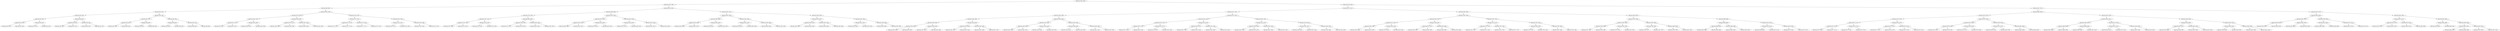 digraph G{
1177989247 [label="Node{data=[3392, 3392]}"]
1177989247 -> 1488144622
1488144622 [label="Node{data=[2788, 2788]}"]
1488144622 -> 1251611622
1251611622 [label="Node{data=[969, 969]}"]
1251611622 -> 481511671
481511671 [label="Node{data=[953, 953]}"]
481511671 -> 1869985366
1869985366 [label="Node{data=[924, 924]}"]
1869985366 -> 759396206
759396206 [label="Node{data=[920, 920]}"]
759396206 -> 937182211
937182211 [label="Node{data=[918, 918]}"]
937182211 -> 833505023
833505023 [label="Node{data=[913, 913]}"]
937182211 -> 1940623770
1940623770 [label="Node{data=[919, 919]}"]
759396206 -> 1172660358
1172660358 [label="Node{data=[922, 922]}"]
1172660358 -> 281860197
281860197 [label="Node{data=[921, 921]}"]
1172660358 -> 1402404157
1402404157 [label="Node{data=[923, 923]}"]
1869985366 -> 2090762644
2090762644 [label="Node{data=[928, 928]}"]
2090762644 -> 311504849
311504849 [label="Node{data=[926, 926]}"]
311504849 -> 1692979734
1692979734 [label="Node{data=[925, 925]}"]
311504849 -> 15971491
15971491 [label="Node{data=[927, 927]}"]
2090762644 -> 141100808
141100808 [label="Node{data=[930, 930]}"]
141100808 -> 320687731
320687731 [label="Node{data=[929, 929]}"]
141100808 -> 826754660
826754660 [label="Node{data=[931, 931]}"]
481511671 -> 747416131
747416131 [label="Node{data=[961, 961]}"]
747416131 -> 1822275997
1822275997 [label="Node{data=[957, 957]}"]
1822275997 -> 361368747
361368747 [label="Node{data=[955, 955]}"]
361368747 -> 510991384
510991384 [label="Node{data=[954, 954]}"]
361368747 -> 1474454311
1474454311 [label="Node{data=[956, 956]}"]
1822275997 -> 1446148375
1446148375 [label="Node{data=[959, 959]}"]
1446148375 -> 328779822
328779822 [label="Node{data=[958, 958]}"]
1446148375 -> 624657305
624657305 [label="Node{data=[960, 960]}"]
747416131 -> 1627662146
1627662146 [label="Node{data=[965, 965]}"]
1627662146 -> 607846580
607846580 [label="Node{data=[963, 963]}"]
607846580 -> 1899455909
1899455909 [label="Node{data=[962, 962]}"]
607846580 -> 149493585
149493585 [label="Node{data=[964, 964]}"]
1627662146 -> 1209474873
1209474873 [label="Node{data=[967, 967]}"]
1209474873 -> 886413359
886413359 [label="Node{data=[966, 966]}"]
1209474873 -> 2122697053
2122697053 [label="Node{data=[968, 968]}"]
1251611622 -> 1050020419
1050020419 [label="Node{data=[2603, 2603]}"]
1050020419 -> 1309160575
1309160575 [label="Node{data=[2595, 2595]}"]
1309160575 -> 1451542897
1451542897 [label="Node{data=[1832, 1832]}"]
1451542897 -> 102448605
102448605 [label="Node{data=[971, 971]}"]
102448605 -> 139590479
139590479 [label="Node{data=[970, 970]}"]
102448605 -> 133537270
133537270 [label="Node{data=[972, 972]}"]
1451542897 -> 2009731896
2009731896 [label="Node{data=[2593, 2593]}"]
2009731896 -> 677391817
677391817 [label="Node{data=[2592, 2592]}"]
2009731896 -> 795619337
795619337 [label="Node{data=[2594, 2594]}"]
1309160575 -> 81592895
81592895 [label="Node{data=[2599, 2599]}"]
81592895 -> 589926991
589926991 [label="Node{data=[2597, 2597]}"]
589926991 -> 177143174
177143174 [label="Node{data=[2596, 2596]}"]
589926991 -> 1143765158
1143765158 [label="Node{data=[2598, 2598]}"]
81592895 -> 680285926
680285926 [label="Node{data=[2601, 2601]}"]
680285926 -> 1196954194
1196954194 [label="Node{data=[2600, 2600]}"]
680285926 -> 986162674
986162674 [label="Node{data=[2602, 2602]}"]
1050020419 -> 495518532
495518532 [label="Node{data=[2780, 2780]}"]
495518532 -> 1467501941
1467501941 [label="Node{data=[2776, 2776]}"]
1467501941 -> 1354043210
1354043210 [label="Node{data=[2774, 2774]}"]
1354043210 -> 1465571483
1465571483 [label="Node{data=[2773, 2773]}"]
1354043210 -> 35414551
35414551 [label="Node{data=[2775, 2775]}"]
1467501941 -> 396002500
396002500 [label="Node{data=[2778, 2778]}"]
396002500 -> 1873614370
1873614370 [label="Node{data=[2777, 2777]}"]
396002500 -> 1857197388
1857197388 [label="Node{data=[2779, 2779]}"]
495518532 -> 266292823
266292823 [label="Node{data=[2784, 2784]}"]
266292823 -> 1285576652
1285576652 [label="Node{data=[2782, 2782]}"]
1285576652 -> 1262179452
1262179452 [label="Node{data=[2781, 2781]}"]
1285576652 -> 836350114
836350114 [label="Node{data=[2783, 2783]}"]
266292823 -> 1149369656
1149369656 [label="Node{data=[2786, 2786]}"]
1149369656 -> 173136979
173136979 [label="Node{data=[2785, 2785]}"]
1149369656 -> 458809809
458809809 [label="Node{data=[2787, 2787]}"]
1488144622 -> 1735925432
1735925432 [label="Node{data=[2824, 2824]}"]
1735925432 -> 744179538
744179538 [label="Node{data=[2808, 2808]}"]
744179538 -> 686601678
686601678 [label="Node{data=[2796, 2796]}"]
686601678 -> 1952878443
1952878443 [label="Node{data=[2792, 2792]}"]
1952878443 -> 1397539457
1397539457 [label="Node{data=[2790, 2790]}"]
1397539457 -> 635141741
635141741 [label="Node{data=[2789, 2789]}"]
1397539457 -> 1758784989
1758784989 [label="Node{data=[2791, 2791]}"]
1952878443 -> 671693435
671693435 [label="Node{data=[2794, 2794]}"]
671693435 -> 493137201
493137201 [label="Node{data=[2793, 2793]}"]
671693435 -> 1664258278
1664258278 [label="Node{data=[2795, 2795]}"]
686601678 -> 751248216
751248216 [label="Node{data=[2800, 2800]}"]
751248216 -> 1299979865
1299979865 [label="Node{data=[2798, 2798]}"]
1299979865 -> 1967734754
1967734754 [label="Node{data=[2797, 2797]}"]
1299979865 -> 34284557
34284557 [label="Node{data=[2799, 2799]}"]
751248216 -> 398658295
398658295 [label="Node{data=[2802, 2802]}"]
398658295 -> 987775104
987775104 [label="Node{data=[2801, 2801]}"]
398658295 -> 107666961
107666961 [label="Node{data=[2807, 2807]}"]
744179538 -> 1570421149
1570421149 [label="Node{data=[2816, 2816]}"]
1570421149 -> 1384219755
1384219755 [label="Node{data=[2812, 2812]}"]
1384219755 -> 1784490747
1784490747 [label="Node{data=[2810, 2810]}"]
1784490747 -> 983034871
983034871 [label="Node{data=[2809, 2809]}"]
1784490747 -> 852093801
852093801 [label="Node{data=[2811, 2811]}"]
1384219755 -> 1815450503
1815450503 [label="Node{data=[2814, 2814]}"]
1815450503 -> 1874617864
1874617864 [label="Node{data=[2813, 2813]}"]
1815450503 -> 1794236507
1794236507 [label="Node{data=[2815, 2815]}"]
1570421149 -> 387898575
387898575 [label="Node{data=[2820, 2820]}"]
387898575 -> 1467472896
1467472896 [label="Node{data=[2818, 2818]}"]
1467472896 -> 1542941888
1542941888 [label="Node{data=[2817, 2817]}"]
1467472896 -> 1054981341
1054981341 [label="Node{data=[2819, 2819]}"]
387898575 -> 1610147690
1610147690 [label="Node{data=[2822, 2822]}"]
1610147690 -> 906409801
906409801 [label="Node{data=[2821, 2821]}"]
1610147690 -> 1459051557
1459051557 [label="Node{data=[2823, 2823]}"]
1735925432 -> 1707283826
1707283826 [label="Node{data=[2941, 2941]}"]
1707283826 -> 2098756887
2098756887 [label="Node{data=[2832, 2832]}"]
2098756887 -> 2116493570
2116493570 [label="Node{data=[2828, 2828]}"]
2116493570 -> 308104343
308104343 [label="Node{data=[2826, 2826]}"]
308104343 -> 1875419947
1875419947 [label="Node{data=[2825, 2825]}"]
308104343 -> 1359383296
1359383296 [label="Node{data=[2827, 2827]}"]
2116493570 -> 376344339
376344339 [label="Node{data=[2830, 2830]}"]
376344339 -> 1856983229
1856983229 [label="Node{data=[2829, 2829]}"]
376344339 -> 1154774968
1154774968 [label="Node{data=[2831, 2831]}"]
2098756887 -> 560970409
560970409 [label="Node{data=[2909, 2909]}"]
560970409 -> 1134280576
1134280576 [label="Node{data=[2873, 2873]}"]
1134280576 -> 1470445046
1470445046 [label="Node{data=[2853, 2853]}"]
1134280576 -> 816574733
816574733 [label="Node{data=[2895, 2895]}"]
560970409 -> 1817030467
1817030467 [label="Node{data=[2939, 2939]}"]
1817030467 -> 1916037877
1916037877 [label="Node{data=[2938, 2938]}"]
1817030467 -> 213973952
213973952 [label="Node{data=[2940, 2940]}"]
1707283826 -> 1661747404
1661747404 [label="Node{data=[2949, 2949]}"]
1661747404 -> 1656413273
1656413273 [label="Node{data=[2945, 2945]}"]
1656413273 -> 864579897
864579897 [label="Node{data=[2943, 2943]}"]
864579897 -> 949850739
949850739 [label="Node{data=[2942, 2942]}"]
864579897 -> 957792140
957792140 [label="Node{data=[2944, 2944]}"]
1656413273 -> 234546403
234546403 [label="Node{data=[2947, 2947]}"]
234546403 -> 2106285532
2106285532 [label="Node{data=[2946, 2946]}"]
234546403 -> 693196308
693196308 [label="Node{data=[2948, 2948]}"]
1661747404 -> 632780397
632780397 [label="Node{data=[2953, 2953]}"]
632780397 -> 2142258116
2142258116 [label="Node{data=[2951, 2951]}"]
2142258116 -> 1492292691
1492292691 [label="Node{data=[2950, 2950]}"]
2142258116 -> 2066778287
2066778287 [label="Node{data=[2952, 2952]}"]
632780397 -> 1697291706
1697291706 [label="Node{data=[2998, 2998]}"]
1697291706 -> 410606776
410606776 [label="Node{data=[2990, 2990]}"]
1697291706 -> 1424298984
1424298984 [label="Node{data=[3360, 3360]}"]
1177989247 -> 728734763
728734763 [label="Node{data=[8708, 8708]}"]
728734763 -> 446235569
446235569 [label="Node{data=[3547, 3547]}"]
446235569 -> 1213665478
1213665478 [label="Node{data=[3511, 3511]}"]
1213665478 -> 877731959
877731959 [label="Node{data=[3438, 3438]}"]
877731959 -> 1661500434
1661500434 [label="Node{data=[3400, 3400]}"]
1661500434 -> 836665161
836665161 [label="Node{data=[3396, 3396]}"]
836665161 -> 1098877076
1098877076 [label="Node{data=[3394, 3394]}"]
1098877076 -> 2081442388
2081442388 [label="Node{data=[3393, 3393]}"]
1098877076 -> 1557676328
1557676328 [label="Node{data=[3395, 3395]}"]
836665161 -> 507402701
507402701 [label="Node{data=[3398, 3398]}"]
507402701 -> 599284150
599284150 [label="Node{data=[3397, 3397]}"]
507402701 -> 1560606079
1560606079 [label="Node{data=[3399, 3399]}"]
1661500434 -> 1129004790
1129004790 [label="Node{data=[3434, 3434]}"]
1129004790 -> 802682723
802682723 [label="Node{data=[3425, 3425]}"]
802682723 -> 1313042118
1313042118 [label="Node{data=[3401, 3401]}"]
802682723 -> 873911676
873911676 [label="Node{data=[3433, 3433]}"]
1129004790 -> 783344006
783344006 [label="Node{data=[3436, 3436]}"]
783344006 -> 1045194716
1045194716 [label="Node{data=[3435, 3435]}"]
783344006 -> 1806441357
1806441357 [label="Node{data=[3437, 3437]}"]
877731959 -> 1771282097
1771282097 [label="Node{data=[3446, 3446]}"]
1771282097 -> 1082584788
1082584788 [label="Node{data=[3442, 3442]}"]
1082584788 -> 489231263
489231263 [label="Node{data=[3440, 3440]}"]
489231263 -> 374473668
374473668 [label="Node{data=[3439, 3439]}"]
489231263 -> 1665229225
1665229225 [label="Node{data=[3441, 3441]}"]
1082584788 -> 348570459
348570459 [label="Node{data=[3444, 3444]}"]
348570459 -> 1101434807
1101434807 [label="Node{data=[3443, 3443]}"]
348570459 -> 1206708324
1206708324 [label="Node{data=[3445, 3445]}"]
1771282097 -> 793281817
793281817 [label="Node{data=[3450, 3450]}"]
793281817 -> 221665200
221665200 [label="Node{data=[3448, 3448]}"]
221665200 -> 2023275158
2023275158 [label="Node{data=[3447, 3447]}"]
221665200 -> 1477956137
1477956137 [label="Node{data=[3449, 3449]}"]
793281817 -> 865924223
865924223 [label="Node{data=[3496, 3496]}"]
865924223 -> 212385387
212385387 [label="Node{data=[3451, 3451]}"]
865924223 -> 827980130
827980130 [label="Node{data=[3505, 3505]}"]
1213665478 -> 1463415802
1463415802 [label="Node{data=[3527, 3527]}"]
1463415802 -> 55757422
55757422 [label="Node{data=[3519, 3519]}"]
55757422 -> 1245738889
1245738889 [label="Node{data=[3515, 3515]}"]
1245738889 -> 883688778
883688778 [label="Node{data=[3513, 3513]}"]
883688778 -> 747800070
747800070 [label="Node{data=[3512, 3512]}"]
883688778 -> 956704832
956704832 [label="Node{data=[3514, 3514]}"]
1245738889 -> 1890839766
1890839766 [label="Node{data=[3517, 3517]}"]
1890839766 -> 610349535
610349535 [label="Node{data=[3516, 3516]}"]
1890839766 -> 486220259
486220259 [label="Node{data=[3518, 3518]}"]
55757422 -> 347557396
347557396 [label="Node{data=[3523, 3523]}"]
347557396 -> 2072888584
2072888584 [label="Node{data=[3521, 3521]}"]
2072888584 -> 1448082543
1448082543 [label="Node{data=[3520, 3520]}"]
2072888584 -> 327035772
327035772 [label="Node{data=[3522, 3522]}"]
347557396 -> 1024917737
1024917737 [label="Node{data=[3525, 3525]}"]
1024917737 -> 673658822
673658822 [label="Node{data=[3524, 3524]}"]
1024917737 -> 19012137
19012137 [label="Node{data=[3526, 3526]}"]
1463415802 -> 1676010682
1676010682 [label="Node{data=[3535, 3535]}"]
1676010682 -> 1727049831
1727049831 [label="Node{data=[3531, 3531]}"]
1727049831 -> 2004361848
2004361848 [label="Node{data=[3529, 3529]}"]
2004361848 -> 1713016300
1713016300 [label="Node{data=[3528, 3528]}"]
2004361848 -> 714499489
714499489 [label="Node{data=[3530, 3530]}"]
1727049831 -> 1225165596
1225165596 [label="Node{data=[3533, 3533]}"]
1225165596 -> 2145061798
2145061798 [label="Node{data=[3532, 3532]}"]
1225165596 -> 1302105180
1302105180 [label="Node{data=[3534, 3534]}"]
1676010682 -> 1413366563
1413366563 [label="Node{data=[3543, 3543]}"]
1413366563 -> 689794259
689794259 [label="Node{data=[3541, 3541]}"]
689794259 -> 247252077
247252077 [label="Node{data=[3540, 3540]}"]
689794259 -> 661342090
661342090 [label="Node{data=[3542, 3542]}"]
1413366563 -> 23736095
23736095 [label="Node{data=[3545, 3545]}"]
23736095 -> 1129558037
1129558037 [label="Node{data=[3544, 3544]}"]
23736095 -> 732208062
732208062 [label="Node{data=[3546, 3546]}"]
446235569 -> 1443810903
1443810903 [label="Node{data=[7986, 7986]}"]
1443810903 -> 114032990
114032990 [label="Node{data=[7926, 7926]}"]
114032990 -> 1480710794
1480710794 [label="Node{data=[3555, 3555]}"]
1480710794 -> 1471664983
1471664983 [label="Node{data=[3551, 3551]}"]
1471664983 -> 2011943808
2011943808 [label="Node{data=[3549, 3549]}"]
2011943808 -> 298576594
298576594 [label="Node{data=[3548, 3548]}"]
2011943808 -> 1200154603
1200154603 [label="Node{data=[3550, 3550]}"]
1471664983 -> 776775974
776775974 [label="Node{data=[3553, 3553]}"]
776775974 -> 118626492
118626492 [label="Node{data=[3552, 3552]}"]
776775974 -> 1229058038
1229058038 [label="Node{data=[3554, 3554]}"]
1480710794 -> 1240919690
1240919690 [label="Node{data=[3559, 3559]}"]
1240919690 -> 37255947
37255947 [label="Node{data=[3557, 3557]}"]
37255947 -> 368591880
368591880 [label="Node{data=[3556, 3556]}"]
37255947 -> 1400911646
1400911646 [label="Node{data=[3558, 3558]}"]
1240919690 -> 771494234
771494234 [label="Node{data=[4964, 4964]}"]
771494234 -> 1818089421
1818089421 [label="Node{data=[4680, 4680]}"]
771494234 -> 1003619914
1003619914 [label="Node{data=[6034, 6034]}"]
114032990 -> 1765342953
1765342953 [label="Node{data=[7978, 7978]}"]
1765342953 -> 612586581
612586581 [label="Node{data=[7974, 7974]}"]
612586581 -> 652348599
652348599 [label="Node{data=[7972, 7972]}"]
652348599 -> 229224055
229224055 [label="Node{data=[7931, 7931]}"]
652348599 -> 591976093
591976093 [label="Node{data=[7973, 7973]}"]
612586581 -> 492244829
492244829 [label="Node{data=[7976, 7976]}"]
492244829 -> 728121332
728121332 [label="Node{data=[7975, 7975]}"]
492244829 -> 1811736313
1811736313 [label="Node{data=[7977, 7977]}"]
1765342953 -> 241514789
241514789 [label="Node{data=[7982, 7982]}"]
241514789 -> 737010259
737010259 [label="Node{data=[7980, 7980]}"]
737010259 -> 837738821
837738821 [label="Node{data=[7979, 7979]}"]
737010259 -> 1026101935
1026101935 [label="Node{data=[7981, 7981]}"]
241514789 -> 438483006
438483006 [label="Node{data=[7984, 7984]}"]
438483006 -> 1587101267
1587101267 [label="Node{data=[7983, 7983]}"]
438483006 -> 414914572
414914572 [label="Node{data=[7985, 7985]}"]
1443810903 -> 1844633054
1844633054 [label="Node{data=[8002, 8002]}"]
1844633054 -> 1646164758
1646164758 [label="Node{data=[7994, 7994]}"]
1646164758 -> 1977793184
1977793184 [label="Node{data=[7990, 7990]}"]
1977793184 -> 903456616
903456616 [label="Node{data=[7988, 7988]}"]
903456616 -> 1312718880
1312718880 [label="Node{data=[7987, 7987]}"]
903456616 -> 1600750650
1600750650 [label="Node{data=[7989, 7989]}"]
1977793184 -> 1069421261
1069421261 [label="Node{data=[7992, 7992]}"]
1069421261 -> 1193545909
1193545909 [label="Node{data=[7991, 7991]}"]
1069421261 -> 2107746289
2107746289 [label="Node{data=[7993, 7993]}"]
1646164758 -> 1853531179
1853531179 [label="Node{data=[7998, 7998]}"]
1853531179 -> 564001619
564001619 [label="Node{data=[7996, 7996]}"]
564001619 -> 1180431981
1180431981 [label="Node{data=[7995, 7995]}"]
564001619 -> 909467512
909467512 [label="Node{data=[7997, 7997]}"]
1853531179 -> 232128105
232128105 [label="Node{data=[8000, 8000]}"]
232128105 -> 1138543587
1138543587 [label="Node{data=[7999, 7999]}"]
232128105 -> 1512940907
1512940907 [label="Node{data=[8001, 8001]}"]
1844633054 -> 1182789577
1182789577 [label="Node{data=[8698, 8698]}"]
1182789577 -> 1685813209
1685813209 [label="Node{data=[8694, 8694]}"]
1685813209 -> 1105013606
1105013606 [label="Node{data=[8692, 8692]}"]
1105013606 -> 1986844875
1986844875 [label="Node{data=[8640, 8640]}"]
1105013606 -> 1339318376
1339318376 [label="Node{data=[8693, 8693]}"]
1685813209 -> 1890456564
1890456564 [label="Node{data=[8696, 8696]}"]
1890456564 -> 1484820636
1484820636 [label="Node{data=[8695, 8695]}"]
1890456564 -> 1220194759
1220194759 [label="Node{data=[8697, 8697]}"]
1182789577 -> 612458392
612458392 [label="Node{data=[8702, 8702]}"]
612458392 -> 607181135
607181135 [label="Node{data=[8700, 8700]}"]
607181135 -> 2020129061
2020129061 [label="Node{data=[8699, 8699]}"]
607181135 -> 1698765670
1698765670 [label="Node{data=[8701, 8701]}"]
612458392 -> 1259529673
1259529673 [label="Node{data=[8706, 8706]}"]
1259529673 -> 1774888773
1774888773 [label="Node{data=[8703, 8703]}"]
1259529673 -> 1423346376
1423346376 [label="Node{data=[8707, 8707]}"]
728734763 -> 966865183
966865183 [label="Node{data=[9311, 9311]}"]
966865183 -> 1707194191
1707194191 [label="Node{data=[8803, 8803]}"]
1707194191 -> 1502467133
1502467133 [label="Node{data=[8724, 8724]}"]
1502467133 -> 971871502
971871502 [label="Node{data=[8716, 8716]}"]
971871502 -> 158622437
158622437 [label="Node{data=[8712, 8712]}"]
158622437 -> 1642583883
1642583883 [label="Node{data=[8710, 8710]}"]
1642583883 -> 1459411830
1459411830 [label="Node{data=[8709, 8709]}"]
1642583883 -> 57434434
57434434 [label="Node{data=[8711, 8711]}"]
158622437 -> 698697856
698697856 [label="Node{data=[8714, 8714]}"]
698697856 -> 1982304112
1982304112 [label="Node{data=[8713, 8713]}"]
698697856 -> 1177603497
1177603497 [label="Node{data=[8715, 8715]}"]
971871502 -> 641127004
641127004 [label="Node{data=[8720, 8720]}"]
641127004 -> 626294610
626294610 [label="Node{data=[8718, 8718]}"]
626294610 -> 1866610823
1866610823 [label="Node{data=[8717, 8717]}"]
626294610 -> 803208515
803208515 [label="Node{data=[8719, 8719]}"]
641127004 -> 1072393942
1072393942 [label="Node{data=[8722, 8722]}"]
1072393942 -> 960706710
960706710 [label="Node{data=[8721, 8721]}"]
1072393942 -> 1195092281
1195092281 [label="Node{data=[8723, 8723]}"]
1502467133 -> 400454008
400454008 [label="Node{data=[8795, 8795]}"]
400454008 -> 1940332683
1940332683 [label="Node{data=[8760, 8760]}"]
1940332683 -> 1400906209
1400906209 [label="Node{data=[8726, 8726]}"]
1400906209 -> 1231562953
1231562953 [label="Node{data=[8725, 8725]}"]
1400906209 -> 760857901
760857901 [label="Node{data=[8759, 8759]}"]
1940332683 -> 1739594613
1739594613 [label="Node{data=[8793, 8793]}"]
1739594613 -> 904769867
904769867 [label="Node{data=[8787, 8787]}"]
1739594613 -> 1036773727
1036773727 [label="Node{data=[8794, 8794]}"]
400454008 -> 1582834534
1582834534 [label="Node{data=[8799, 8799]}"]
1582834534 -> 970256491
970256491 [label="Node{data=[8797, 8797]}"]
970256491 -> 1634429427
1634429427 [label="Node{data=[8796, 8796]}"]
970256491 -> 50918800
50918800 [label="Node{data=[8798, 8798]}"]
1582834534 -> 483702148
483702148 [label="Node{data=[8801, 8801]}"]
483702148 -> 43862493
43862493 [label="Node{data=[8800, 8800]}"]
483702148 -> 948149388
948149388 [label="Node{data=[8802, 8802]}"]
1707194191 -> 2095270521
2095270521 [label="Node{data=[9295, 9295]}"]
2095270521 -> 1159903476
1159903476 [label="Node{data=[8811, 8811]}"]
1159903476 -> 756662828
756662828 [label="Node{data=[8807, 8807]}"]
756662828 -> 156912895
156912895 [label="Node{data=[8805, 8805]}"]
156912895 -> 1863085871
1863085871 [label="Node{data=[8804, 8804]}"]
156912895 -> 1069129506
1069129506 [label="Node{data=[8806, 8806]}"]
756662828 -> 1557279323
1557279323 [label="Node{data=[8809, 8809]}"]
1557279323 -> 129282186
129282186 [label="Node{data=[8808, 8808]}"]
1557279323 -> 198038084
198038084 [label="Node{data=[8810, 8810]}"]
1159903476 -> 2021530768
2021530768 [label="Node{data=[9276, 9276]}"]
2021530768 -> 905161006
905161006 [label="Node{data=[9212, 9212]}"]
905161006 -> 392265722
392265722 [label="Node{data=[8812, 8812]}"]
905161006 -> 1918615712
1918615712 [label="Node{data=[9274, 9274]}"]
2021530768 -> 2060048615
2060048615 [label="Node{data=[9293, 9293]}"]
2060048615 -> 1390126153
1390126153 [label="Node{data=[9292, 9292]}"]
2060048615 -> 1322884935
1322884935 [label="Node{data=[9294, 9294]}"]
2095270521 -> 1655380220
1655380220 [label="Node{data=[9303, 9303]}"]
1655380220 -> 1444014766
1444014766 [label="Node{data=[9299, 9299]}"]
1444014766 -> 1499985353
1499985353 [label="Node{data=[9297, 9297]}"]
1499985353 -> 1531341317
1531341317 [label="Node{data=[9296, 9296]}"]
1499985353 -> 1636885865
1636885865 [label="Node{data=[9298, 9298]}"]
1444014766 -> 940390255
940390255 [label="Node{data=[9301, 9301]}"]
940390255 -> 1579308058
1579308058 [label="Node{data=[9300, 9300]}"]
940390255 -> 920390553
920390553 [label="Node{data=[9302, 9302]}"]
1655380220 -> 1350634374
1350634374 [label="Node{data=[9307, 9307]}"]
1350634374 -> 31914166
31914166 [label="Node{data=[9305, 9305]}"]
31914166 -> 1294528020
1294528020 [label="Node{data=[9304, 9304]}"]
31914166 -> 469677291
469677291 [label="Node{data=[9306, 9306]}"]
1350634374 -> 1132151081
1132151081 [label="Node{data=[9309, 9309]}"]
1132151081 -> 1978544824
1978544824 [label="Node{data=[9308, 9308]}"]
1132151081 -> 2134649439
2134649439 [label="Node{data=[9310, 9310]}"]
966865183 -> 285966527
285966527 [label="Node{data=[9373, 9373]}"]
285966527 -> 140569022
140569022 [label="Node{data=[9365, 9365]}"]
140569022 -> 203387384
203387384 [label="Node{data=[9361, 9361]}"]
203387384 -> 309320950
309320950 [label="Node{data=[9359, 9359]}"]
309320950 -> 1605154940
1605154940 [label="Node{data=[9323, 9323]}"]
309320950 -> 1343129390
1343129390 [label="Node{data=[9360, 9360]}"]
203387384 -> 669629542
669629542 [label="Node{data=[9363, 9363]}"]
669629542 -> 1267551233
1267551233 [label="Node{data=[9362, 9362]}"]
669629542 -> 1910010452
1910010452 [label="Node{data=[9364, 9364]}"]
140569022 -> 1431026870
1431026870 [label="Node{data=[9369, 9369]}"]
1431026870 -> 1068179701
1068179701 [label="Node{data=[9367, 9367]}"]
1068179701 -> 510103109
510103109 [label="Node{data=[9366, 9366]}"]
1068179701 -> 748623119
748623119 [label="Node{data=[9368, 9368]}"]
1431026870 -> 616145446
616145446 [label="Node{data=[9371, 9371]}"]
616145446 -> 1114866380
1114866380 [label="Node{data=[9370, 9370]}"]
616145446 -> 1615083873
1615083873 [label="Node{data=[9372, 9372]}"]
285966527 -> 874999563
874999563 [label="Node{data=[9381, 9381]}"]
874999563 -> 1566987067
1566987067 [label="Node{data=[9377, 9377]}"]
1566987067 -> 64868281
64868281 [label="Node{data=[9375, 9375]}"]
64868281 -> 1108570514
1108570514 [label="Node{data=[9374, 9374]}"]
64868281 -> 1296241132
1296241132 [label="Node{data=[9376, 9376]}"]
1566987067 -> 575892724
575892724 [label="Node{data=[9379, 9379]}"]
575892724 -> 1327423232
1327423232 [label="Node{data=[9378, 9378]}"]
575892724 -> 374909072
374909072 [label="Node{data=[9380, 9380]}"]
874999563 -> 1136723910
1136723910 [label="Node{data=[9385, 9385]}"]
1136723910 -> 2060248966
2060248966 [label="Node{data=[9383, 9383]}"]
2060248966 -> 1133756672
1133756672 [label="Node{data=[9382, 9382]}"]
2060248966 -> 282918346
282918346 [label="Node{data=[9384, 9384]}"]
1136723910 -> 1541945120
1541945120 [label="Node{data=[9389, 9389]}"]
1541945120 -> 1183124236
1183124236 [label="Node{data=[9387, 9387]}"]
1183124236 -> 465787165
465787165 [label="Node{data=[9386, 9386]}"]
1183124236 -> 1812387074
1812387074 [label="Node{data=[9388, 9388]}"]
1541945120 -> 1993195157
1993195157 [label="Node{data=[9614, 9614]}"]
1993195157 -> 410916395
410916395 [label="Node{data=[9420, 9420]}"]
1993195157 -> 435470216
435470216 [label="Node{data=[9621, 9621]}"]
}